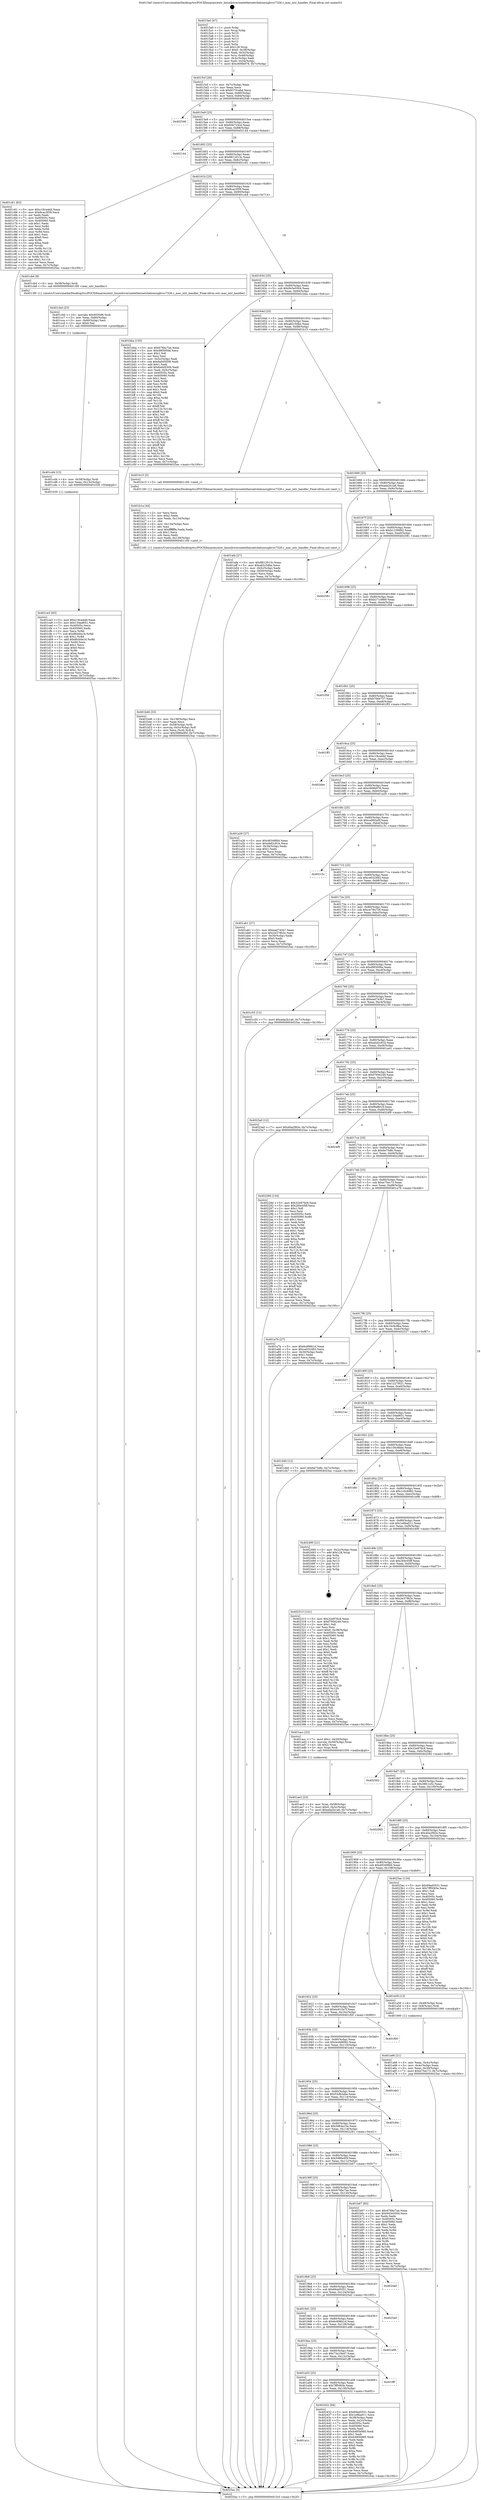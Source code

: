 digraph "0x4015a0" {
  label = "0x4015a0 (/mnt/c/Users/mathe/Desktop/tcc/POCII/binaries/extr_linuxdriversnetethernetchelsiocxgbvsc7326.c_mac_intr_handler_Final-ollvm.out::main(0))"
  labelloc = "t"
  node[shape=record]

  Entry [label="",width=0.3,height=0.3,shape=circle,fillcolor=black,style=filled]
  "0x4015cf" [label="{
     0x4015cf [26]\l
     | [instrs]\l
     &nbsp;&nbsp;0x4015cf \<+3\>: mov -0x7c(%rbp),%eax\l
     &nbsp;&nbsp;0x4015d2 \<+2\>: mov %eax,%ecx\l
     &nbsp;&nbsp;0x4015d4 \<+6\>: sub $0x8375cebd,%ecx\l
     &nbsp;&nbsp;0x4015da \<+3\>: mov %eax,-0x80(%rbp)\l
     &nbsp;&nbsp;0x4015dd \<+6\>: mov %ecx,-0x84(%rbp)\l
     &nbsp;&nbsp;0x4015e3 \<+6\>: je 0000000000402546 \<main+0xfa6\>\l
  }"]
  "0x402546" [label="{
     0x402546\l
  }", style=dashed]
  "0x4015e9" [label="{
     0x4015e9 [25]\l
     | [instrs]\l
     &nbsp;&nbsp;0x4015e9 \<+5\>: jmp 00000000004015ee \<main+0x4e\>\l
     &nbsp;&nbsp;0x4015ee \<+3\>: mov -0x80(%rbp),%eax\l
     &nbsp;&nbsp;0x4015f1 \<+5\>: sub $0x83b724cd,%eax\l
     &nbsp;&nbsp;0x4015f6 \<+6\>: mov %eax,-0x88(%rbp)\l
     &nbsp;&nbsp;0x4015fc \<+6\>: je 0000000000402144 \<main+0xba4\>\l
  }"]
  Exit [label="",width=0.3,height=0.3,shape=circle,fillcolor=black,style=filled,peripheries=2]
  "0x402144" [label="{
     0x402144\l
  }", style=dashed]
  "0x401602" [label="{
     0x401602 [25]\l
     | [instrs]\l
     &nbsp;&nbsp;0x401602 \<+5\>: jmp 0000000000401607 \<main+0x67\>\l
     &nbsp;&nbsp;0x401607 \<+3\>: mov -0x80(%rbp),%eax\l
     &nbsp;&nbsp;0x40160a \<+5\>: sub $0x8812013c,%eax\l
     &nbsp;&nbsp;0x40160f \<+6\>: mov %eax,-0x8c(%rbp)\l
     &nbsp;&nbsp;0x401615 \<+6\>: je 0000000000401c61 \<main+0x6c1\>\l
  }"]
  "0x401a1c" [label="{
     0x401a1c\l
  }", style=dashed]
  "0x401c61" [label="{
     0x401c61 [83]\l
     | [instrs]\l
     &nbsp;&nbsp;0x401c61 \<+5\>: mov $0xc18ca4dd,%eax\l
     &nbsp;&nbsp;0x401c66 \<+5\>: mov $0x8cac3f39,%ecx\l
     &nbsp;&nbsp;0x401c6b \<+2\>: xor %edx,%edx\l
     &nbsp;&nbsp;0x401c6d \<+7\>: mov 0x40505c,%esi\l
     &nbsp;&nbsp;0x401c74 \<+7\>: mov 0x405060,%edi\l
     &nbsp;&nbsp;0x401c7b \<+3\>: sub $0x1,%edx\l
     &nbsp;&nbsp;0x401c7e \<+3\>: mov %esi,%r8d\l
     &nbsp;&nbsp;0x401c81 \<+3\>: add %edx,%r8d\l
     &nbsp;&nbsp;0x401c84 \<+4\>: imul %r8d,%esi\l
     &nbsp;&nbsp;0x401c88 \<+3\>: and $0x1,%esi\l
     &nbsp;&nbsp;0x401c8b \<+3\>: cmp $0x0,%esi\l
     &nbsp;&nbsp;0x401c8e \<+4\>: sete %r9b\l
     &nbsp;&nbsp;0x401c92 \<+3\>: cmp $0xa,%edi\l
     &nbsp;&nbsp;0x401c95 \<+4\>: setl %r10b\l
     &nbsp;&nbsp;0x401c99 \<+3\>: mov %r9b,%r11b\l
     &nbsp;&nbsp;0x401c9c \<+3\>: and %r10b,%r11b\l
     &nbsp;&nbsp;0x401c9f \<+3\>: xor %r10b,%r9b\l
     &nbsp;&nbsp;0x401ca2 \<+3\>: or %r9b,%r11b\l
     &nbsp;&nbsp;0x401ca5 \<+4\>: test $0x1,%r11b\l
     &nbsp;&nbsp;0x401ca9 \<+3\>: cmovne %ecx,%eax\l
     &nbsp;&nbsp;0x401cac \<+3\>: mov %eax,-0x7c(%rbp)\l
     &nbsp;&nbsp;0x401caf \<+5\>: jmp 00000000004025ac \<main+0x100c\>\l
  }"]
  "0x40161b" [label="{
     0x40161b [25]\l
     | [instrs]\l
     &nbsp;&nbsp;0x40161b \<+5\>: jmp 0000000000401620 \<main+0x80\>\l
     &nbsp;&nbsp;0x401620 \<+3\>: mov -0x80(%rbp),%eax\l
     &nbsp;&nbsp;0x401623 \<+5\>: sub $0x8cac3f39,%eax\l
     &nbsp;&nbsp;0x401628 \<+6\>: mov %eax,-0x90(%rbp)\l
     &nbsp;&nbsp;0x40162e \<+6\>: je 0000000000401cb4 \<main+0x714\>\l
  }"]
  "0x402432" [label="{
     0x402432 [94]\l
     | [instrs]\l
     &nbsp;&nbsp;0x402432 \<+5\>: mov $0x69ad5551,%eax\l
     &nbsp;&nbsp;0x402437 \<+5\>: mov $0x1e8ba011,%ecx\l
     &nbsp;&nbsp;0x40243c \<+3\>: mov -0x38(%rbp),%edx\l
     &nbsp;&nbsp;0x40243f \<+3\>: mov %edx,-0x2c(%rbp)\l
     &nbsp;&nbsp;0x402442 \<+7\>: mov 0x40505c,%edx\l
     &nbsp;&nbsp;0x402449 \<+7\>: mov 0x405060,%esi\l
     &nbsp;&nbsp;0x402450 \<+2\>: mov %edx,%edi\l
     &nbsp;&nbsp;0x402452 \<+6\>: sub $0xb485b985,%edi\l
     &nbsp;&nbsp;0x402458 \<+3\>: sub $0x1,%edi\l
     &nbsp;&nbsp;0x40245b \<+6\>: add $0xb485b985,%edi\l
     &nbsp;&nbsp;0x402461 \<+3\>: imul %edi,%edx\l
     &nbsp;&nbsp;0x402464 \<+3\>: and $0x1,%edx\l
     &nbsp;&nbsp;0x402467 \<+3\>: cmp $0x0,%edx\l
     &nbsp;&nbsp;0x40246a \<+4\>: sete %r8b\l
     &nbsp;&nbsp;0x40246e \<+3\>: cmp $0xa,%esi\l
     &nbsp;&nbsp;0x402471 \<+4\>: setl %r9b\l
     &nbsp;&nbsp;0x402475 \<+3\>: mov %r8b,%r10b\l
     &nbsp;&nbsp;0x402478 \<+3\>: and %r9b,%r10b\l
     &nbsp;&nbsp;0x40247b \<+3\>: xor %r9b,%r8b\l
     &nbsp;&nbsp;0x40247e \<+3\>: or %r8b,%r10b\l
     &nbsp;&nbsp;0x402481 \<+4\>: test $0x1,%r10b\l
     &nbsp;&nbsp;0x402485 \<+3\>: cmovne %ecx,%eax\l
     &nbsp;&nbsp;0x402488 \<+3\>: mov %eax,-0x7c(%rbp)\l
     &nbsp;&nbsp;0x40248b \<+5\>: jmp 00000000004025ac \<main+0x100c\>\l
  }"]
  "0x401cb4" [label="{
     0x401cb4 [9]\l
     | [instrs]\l
     &nbsp;&nbsp;0x401cb4 \<+4\>: mov -0x58(%rbp),%rdi\l
     &nbsp;&nbsp;0x401cb8 \<+5\>: call 00000000004013f0 \<mac_intr_handler\>\l
     | [calls]\l
     &nbsp;&nbsp;0x4013f0 \{1\} (/mnt/c/Users/mathe/Desktop/tcc/POCII/binaries/extr_linuxdriversnetethernetchelsiocxgbvsc7326.c_mac_intr_handler_Final-ollvm.out::mac_intr_handler)\l
  }"]
  "0x401634" [label="{
     0x401634 [25]\l
     | [instrs]\l
     &nbsp;&nbsp;0x401634 \<+5\>: jmp 0000000000401639 \<main+0x99\>\l
     &nbsp;&nbsp;0x401639 \<+3\>: mov -0x80(%rbp),%eax\l
     &nbsp;&nbsp;0x40163c \<+5\>: sub $0x943e5504,%eax\l
     &nbsp;&nbsp;0x401641 \<+6\>: mov %eax,-0x94(%rbp)\l
     &nbsp;&nbsp;0x401647 \<+6\>: je 0000000000401bba \<main+0x61a\>\l
  }"]
  "0x401a03" [label="{
     0x401a03 [25]\l
     | [instrs]\l
     &nbsp;&nbsp;0x401a03 \<+5\>: jmp 0000000000401a08 \<main+0x468\>\l
     &nbsp;&nbsp;0x401a08 \<+3\>: mov -0x80(%rbp),%eax\l
     &nbsp;&nbsp;0x401a0b \<+5\>: sub $0x7ff5083e,%eax\l
     &nbsp;&nbsp;0x401a10 \<+6\>: mov %eax,-0x130(%rbp)\l
     &nbsp;&nbsp;0x401a16 \<+6\>: je 0000000000402432 \<main+0xe92\>\l
  }"]
  "0x401bba" [label="{
     0x401bba [155]\l
     | [instrs]\l
     &nbsp;&nbsp;0x401bba \<+5\>: mov $0x676bc7ae,%eax\l
     &nbsp;&nbsp;0x401bbf \<+5\>: mov $0xd9f3009a,%ecx\l
     &nbsp;&nbsp;0x401bc4 \<+2\>: mov $0x1,%dl\l
     &nbsp;&nbsp;0x401bc6 \<+2\>: xor %esi,%esi\l
     &nbsp;&nbsp;0x401bc8 \<+3\>: mov -0x5c(%rbp),%edi\l
     &nbsp;&nbsp;0x401bcb \<+6\>: sub $0x6a0d5509,%edi\l
     &nbsp;&nbsp;0x401bd1 \<+3\>: add $0x1,%edi\l
     &nbsp;&nbsp;0x401bd4 \<+6\>: add $0x6a0d5509,%edi\l
     &nbsp;&nbsp;0x401bda \<+3\>: mov %edi,-0x5c(%rbp)\l
     &nbsp;&nbsp;0x401bdd \<+7\>: mov 0x40505c,%edi\l
     &nbsp;&nbsp;0x401be4 \<+8\>: mov 0x405060,%r8d\l
     &nbsp;&nbsp;0x401bec \<+3\>: sub $0x1,%esi\l
     &nbsp;&nbsp;0x401bef \<+3\>: mov %edi,%r9d\l
     &nbsp;&nbsp;0x401bf2 \<+3\>: add %esi,%r9d\l
     &nbsp;&nbsp;0x401bf5 \<+4\>: imul %r9d,%edi\l
     &nbsp;&nbsp;0x401bf9 \<+3\>: and $0x1,%edi\l
     &nbsp;&nbsp;0x401bfc \<+3\>: cmp $0x0,%edi\l
     &nbsp;&nbsp;0x401bff \<+4\>: sete %r10b\l
     &nbsp;&nbsp;0x401c03 \<+4\>: cmp $0xa,%r8d\l
     &nbsp;&nbsp;0x401c07 \<+4\>: setl %r11b\l
     &nbsp;&nbsp;0x401c0b \<+3\>: mov %r10b,%bl\l
     &nbsp;&nbsp;0x401c0e \<+3\>: xor $0xff,%bl\l
     &nbsp;&nbsp;0x401c11 \<+3\>: mov %r11b,%r14b\l
     &nbsp;&nbsp;0x401c14 \<+4\>: xor $0xff,%r14b\l
     &nbsp;&nbsp;0x401c18 \<+3\>: xor $0x1,%dl\l
     &nbsp;&nbsp;0x401c1b \<+3\>: mov %bl,%r15b\l
     &nbsp;&nbsp;0x401c1e \<+4\>: and $0xff,%r15b\l
     &nbsp;&nbsp;0x401c22 \<+3\>: and %dl,%r10b\l
     &nbsp;&nbsp;0x401c25 \<+3\>: mov %r14b,%r12b\l
     &nbsp;&nbsp;0x401c28 \<+4\>: and $0xff,%r12b\l
     &nbsp;&nbsp;0x401c2c \<+3\>: and %dl,%r11b\l
     &nbsp;&nbsp;0x401c2f \<+3\>: or %r10b,%r15b\l
     &nbsp;&nbsp;0x401c32 \<+3\>: or %r11b,%r12b\l
     &nbsp;&nbsp;0x401c35 \<+3\>: xor %r12b,%r15b\l
     &nbsp;&nbsp;0x401c38 \<+3\>: or %r14b,%bl\l
     &nbsp;&nbsp;0x401c3b \<+3\>: xor $0xff,%bl\l
     &nbsp;&nbsp;0x401c3e \<+3\>: or $0x1,%dl\l
     &nbsp;&nbsp;0x401c41 \<+2\>: and %dl,%bl\l
     &nbsp;&nbsp;0x401c43 \<+3\>: or %bl,%r15b\l
     &nbsp;&nbsp;0x401c46 \<+4\>: test $0x1,%r15b\l
     &nbsp;&nbsp;0x401c4a \<+3\>: cmovne %ecx,%eax\l
     &nbsp;&nbsp;0x401c4d \<+3\>: mov %eax,-0x7c(%rbp)\l
     &nbsp;&nbsp;0x401c50 \<+5\>: jmp 00000000004025ac \<main+0x100c\>\l
  }"]
  "0x40164d" [label="{
     0x40164d [25]\l
     | [instrs]\l
     &nbsp;&nbsp;0x40164d \<+5\>: jmp 0000000000401652 \<main+0xb2\>\l
     &nbsp;&nbsp;0x401652 \<+3\>: mov -0x80(%rbp),%eax\l
     &nbsp;&nbsp;0x401655 \<+5\>: sub $0xa82c5dbe,%eax\l
     &nbsp;&nbsp;0x40165a \<+6\>: mov %eax,-0x98(%rbp)\l
     &nbsp;&nbsp;0x401660 \<+6\>: je 0000000000401b15 \<main+0x575\>\l
  }"]
  "0x401fff" [label="{
     0x401fff\l
  }", style=dashed]
  "0x401b15" [label="{
     0x401b15 [5]\l
     | [instrs]\l
     &nbsp;&nbsp;0x401b15 \<+5\>: call 0000000000401160 \<next_i\>\l
     | [calls]\l
     &nbsp;&nbsp;0x401160 \{1\} (/mnt/c/Users/mathe/Desktop/tcc/POCII/binaries/extr_linuxdriversnetethernetchelsiocxgbvsc7326.c_mac_intr_handler_Final-ollvm.out::next_i)\l
  }"]
  "0x401666" [label="{
     0x401666 [25]\l
     | [instrs]\l
     &nbsp;&nbsp;0x401666 \<+5\>: jmp 000000000040166b \<main+0xcb\>\l
     &nbsp;&nbsp;0x40166b \<+3\>: mov -0x80(%rbp),%eax\l
     &nbsp;&nbsp;0x40166e \<+5\>: sub $0xada2b1a6,%eax\l
     &nbsp;&nbsp;0x401673 \<+6\>: mov %eax,-0x9c(%rbp)\l
     &nbsp;&nbsp;0x401679 \<+6\>: je 0000000000401afa \<main+0x55a\>\l
  }"]
  "0x4019ea" [label="{
     0x4019ea [25]\l
     | [instrs]\l
     &nbsp;&nbsp;0x4019ea \<+5\>: jmp 00000000004019ef \<main+0x44f\>\l
     &nbsp;&nbsp;0x4019ef \<+3\>: mov -0x80(%rbp),%eax\l
     &nbsp;&nbsp;0x4019f2 \<+5\>: sub $0x73a19e47,%eax\l
     &nbsp;&nbsp;0x4019f7 \<+6\>: mov %eax,-0x12c(%rbp)\l
     &nbsp;&nbsp;0x4019fd \<+6\>: je 0000000000401fff \<main+0xa5f\>\l
  }"]
  "0x401afa" [label="{
     0x401afa [27]\l
     | [instrs]\l
     &nbsp;&nbsp;0x401afa \<+5\>: mov $0x8812013c,%eax\l
     &nbsp;&nbsp;0x401aff \<+5\>: mov $0xa82c5dbe,%ecx\l
     &nbsp;&nbsp;0x401b04 \<+3\>: mov -0x5c(%rbp),%edx\l
     &nbsp;&nbsp;0x401b07 \<+3\>: cmp -0x50(%rbp),%edx\l
     &nbsp;&nbsp;0x401b0a \<+3\>: cmovl %ecx,%eax\l
     &nbsp;&nbsp;0x401b0d \<+3\>: mov %eax,-0x7c(%rbp)\l
     &nbsp;&nbsp;0x401b10 \<+5\>: jmp 00000000004025ac \<main+0x100c\>\l
  }"]
  "0x40167f" [label="{
     0x40167f [25]\l
     | [instrs]\l
     &nbsp;&nbsp;0x40167f \<+5\>: jmp 0000000000401684 \<main+0xe4\>\l
     &nbsp;&nbsp;0x401684 \<+3\>: mov -0x80(%rbp),%eax\l
     &nbsp;&nbsp;0x401687 \<+5\>: sub $0xb1239992,%eax\l
     &nbsp;&nbsp;0x40168c \<+6\>: mov %eax,-0xa0(%rbp)\l
     &nbsp;&nbsp;0x401692 \<+6\>: je 0000000000402581 \<main+0xfe1\>\l
  }"]
  "0x401a96" [label="{
     0x401a96\l
  }", style=dashed]
  "0x402581" [label="{
     0x402581\l
  }", style=dashed]
  "0x401698" [label="{
     0x401698 [25]\l
     | [instrs]\l
     &nbsp;&nbsp;0x401698 \<+5\>: jmp 000000000040169d \<main+0xfd\>\l
     &nbsp;&nbsp;0x40169d \<+3\>: mov -0x80(%rbp),%eax\l
     &nbsp;&nbsp;0x4016a0 \<+5\>: sub $0xb271d869,%eax\l
     &nbsp;&nbsp;0x4016a5 \<+6\>: mov %eax,-0xa4(%rbp)\l
     &nbsp;&nbsp;0x4016ab \<+6\>: je 0000000000401f58 \<main+0x9b8\>\l
  }"]
  "0x4019d1" [label="{
     0x4019d1 [25]\l
     | [instrs]\l
     &nbsp;&nbsp;0x4019d1 \<+5\>: jmp 00000000004019d6 \<main+0x436\>\l
     &nbsp;&nbsp;0x4019d6 \<+3\>: mov -0x80(%rbp),%eax\l
     &nbsp;&nbsp;0x4019d9 \<+5\>: sub $0x6c696b1d,%eax\l
     &nbsp;&nbsp;0x4019de \<+6\>: mov %eax,-0x128(%rbp)\l
     &nbsp;&nbsp;0x4019e4 \<+6\>: je 0000000000401a96 \<main+0x4f6\>\l
  }"]
  "0x401f58" [label="{
     0x401f58\l
  }", style=dashed]
  "0x4016b1" [label="{
     0x4016b1 [25]\l
     | [instrs]\l
     &nbsp;&nbsp;0x4016b1 \<+5\>: jmp 00000000004016b6 \<main+0x116\>\l
     &nbsp;&nbsp;0x4016b6 \<+3\>: mov -0x80(%rbp),%eax\l
     &nbsp;&nbsp;0x4016b9 \<+5\>: sub $0xb706e737,%eax\l
     &nbsp;&nbsp;0x4016be \<+6\>: mov %eax,-0xa8(%rbp)\l
     &nbsp;&nbsp;0x4016c4 \<+6\>: je 0000000000401ff3 \<main+0xa53\>\l
  }"]
  "0x4025a5" [label="{
     0x4025a5\l
  }", style=dashed]
  "0x401ff3" [label="{
     0x401ff3\l
  }", style=dashed]
  "0x4016ca" [label="{
     0x4016ca [25]\l
     | [instrs]\l
     &nbsp;&nbsp;0x4016ca \<+5\>: jmp 00000000004016cf \<main+0x12f\>\l
     &nbsp;&nbsp;0x4016cf \<+3\>: mov -0x80(%rbp),%eax\l
     &nbsp;&nbsp;0x4016d2 \<+5\>: sub $0xc18ca4dd,%eax\l
     &nbsp;&nbsp;0x4016d7 \<+6\>: mov %eax,-0xac(%rbp)\l
     &nbsp;&nbsp;0x4016dd \<+6\>: je 00000000004024be \<main+0xf1e\>\l
  }"]
  "0x4019b8" [label="{
     0x4019b8 [25]\l
     | [instrs]\l
     &nbsp;&nbsp;0x4019b8 \<+5\>: jmp 00000000004019bd \<main+0x41d\>\l
     &nbsp;&nbsp;0x4019bd \<+3\>: mov -0x80(%rbp),%eax\l
     &nbsp;&nbsp;0x4019c0 \<+5\>: sub $0x69ad5551,%eax\l
     &nbsp;&nbsp;0x4019c5 \<+6\>: mov %eax,-0x124(%rbp)\l
     &nbsp;&nbsp;0x4019cb \<+6\>: je 00000000004025a5 \<main+0x1005\>\l
  }"]
  "0x4024be" [label="{
     0x4024be\l
  }", style=dashed]
  "0x4016e3" [label="{
     0x4016e3 [25]\l
     | [instrs]\l
     &nbsp;&nbsp;0x4016e3 \<+5\>: jmp 00000000004016e8 \<main+0x148\>\l
     &nbsp;&nbsp;0x4016e8 \<+3\>: mov -0x80(%rbp),%eax\l
     &nbsp;&nbsp;0x4016eb \<+5\>: sub $0xc606b978,%eax\l
     &nbsp;&nbsp;0x4016f0 \<+6\>: mov %eax,-0xb0(%rbp)\l
     &nbsp;&nbsp;0x4016f6 \<+6\>: je 0000000000401a26 \<main+0x486\>\l
  }"]
  "0x4024a5" [label="{
     0x4024a5\l
  }", style=dashed]
  "0x401a26" [label="{
     0x401a26 [27]\l
     | [instrs]\l
     &nbsp;&nbsp;0x401a26 \<+5\>: mov $0x48349fd4,%eax\l
     &nbsp;&nbsp;0x401a2b \<+5\>: mov $0xebd2c81b,%ecx\l
     &nbsp;&nbsp;0x401a30 \<+3\>: mov -0x34(%rbp),%edx\l
     &nbsp;&nbsp;0x401a33 \<+3\>: cmp $0x2,%edx\l
     &nbsp;&nbsp;0x401a36 \<+3\>: cmovne %ecx,%eax\l
     &nbsp;&nbsp;0x401a39 \<+3\>: mov %eax,-0x7c(%rbp)\l
     &nbsp;&nbsp;0x401a3c \<+5\>: jmp 00000000004025ac \<main+0x100c\>\l
  }"]
  "0x4016fc" [label="{
     0x4016fc [25]\l
     | [instrs]\l
     &nbsp;&nbsp;0x4016fc \<+5\>: jmp 0000000000401701 \<main+0x161\>\l
     &nbsp;&nbsp;0x401701 \<+3\>: mov -0x80(%rbp),%eax\l
     &nbsp;&nbsp;0x401704 \<+5\>: sub $0xca992a0f,%eax\l
     &nbsp;&nbsp;0x401709 \<+6\>: mov %eax,-0xb4(%rbp)\l
     &nbsp;&nbsp;0x40170f \<+6\>: je 000000000040215c \<main+0xbbc\>\l
  }"]
  "0x4025ac" [label="{
     0x4025ac [5]\l
     | [instrs]\l
     &nbsp;&nbsp;0x4025ac \<+5\>: jmp 00000000004015cf \<main+0x2f\>\l
  }"]
  "0x4015a0" [label="{
     0x4015a0 [47]\l
     | [instrs]\l
     &nbsp;&nbsp;0x4015a0 \<+1\>: push %rbp\l
     &nbsp;&nbsp;0x4015a1 \<+3\>: mov %rsp,%rbp\l
     &nbsp;&nbsp;0x4015a4 \<+2\>: push %r15\l
     &nbsp;&nbsp;0x4015a6 \<+2\>: push %r14\l
     &nbsp;&nbsp;0x4015a8 \<+2\>: push %r13\l
     &nbsp;&nbsp;0x4015aa \<+2\>: push %r12\l
     &nbsp;&nbsp;0x4015ac \<+1\>: push %rbx\l
     &nbsp;&nbsp;0x4015ad \<+7\>: sub $0x128,%rsp\l
     &nbsp;&nbsp;0x4015b4 \<+7\>: movl $0x0,-0x38(%rbp)\l
     &nbsp;&nbsp;0x4015bb \<+3\>: mov %edi,-0x3c(%rbp)\l
     &nbsp;&nbsp;0x4015be \<+4\>: mov %rsi,-0x48(%rbp)\l
     &nbsp;&nbsp;0x4015c2 \<+3\>: mov -0x3c(%rbp),%edi\l
     &nbsp;&nbsp;0x4015c5 \<+3\>: mov %edi,-0x34(%rbp)\l
     &nbsp;&nbsp;0x4015c8 \<+7\>: movl $0xc606b978,-0x7c(%rbp)\l
  }"]
  "0x401ce3" [label="{
     0x401ce3 [93]\l
     | [instrs]\l
     &nbsp;&nbsp;0x401ce3 \<+5\>: mov $0xc18ca4dd,%eax\l
     &nbsp;&nbsp;0x401ce8 \<+5\>: mov $0x134ad651,%esi\l
     &nbsp;&nbsp;0x401ced \<+7\>: mov 0x40505c,%ecx\l
     &nbsp;&nbsp;0x401cf4 \<+7\>: mov 0x405060,%edx\l
     &nbsp;&nbsp;0x401cfb \<+3\>: mov %ecx,%r8d\l
     &nbsp;&nbsp;0x401cfe \<+7\>: sub $0x8fcb0a16,%r8d\l
     &nbsp;&nbsp;0x401d05 \<+4\>: sub $0x1,%r8d\l
     &nbsp;&nbsp;0x401d09 \<+7\>: add $0x8fcb0a16,%r8d\l
     &nbsp;&nbsp;0x401d10 \<+4\>: imul %r8d,%ecx\l
     &nbsp;&nbsp;0x401d14 \<+3\>: and $0x1,%ecx\l
     &nbsp;&nbsp;0x401d17 \<+3\>: cmp $0x0,%ecx\l
     &nbsp;&nbsp;0x401d1a \<+4\>: sete %r9b\l
     &nbsp;&nbsp;0x401d1e \<+3\>: cmp $0xa,%edx\l
     &nbsp;&nbsp;0x401d21 \<+4\>: setl %r10b\l
     &nbsp;&nbsp;0x401d25 \<+3\>: mov %r9b,%r11b\l
     &nbsp;&nbsp;0x401d28 \<+3\>: and %r10b,%r11b\l
     &nbsp;&nbsp;0x401d2b \<+3\>: xor %r10b,%r9b\l
     &nbsp;&nbsp;0x401d2e \<+3\>: or %r9b,%r11b\l
     &nbsp;&nbsp;0x401d31 \<+4\>: test $0x1,%r11b\l
     &nbsp;&nbsp;0x401d35 \<+3\>: cmovne %esi,%eax\l
     &nbsp;&nbsp;0x401d38 \<+3\>: mov %eax,-0x7c(%rbp)\l
     &nbsp;&nbsp;0x401d3b \<+5\>: jmp 00000000004025ac \<main+0x100c\>\l
  }"]
  "0x40215c" [label="{
     0x40215c\l
  }", style=dashed]
  "0x401715" [label="{
     0x401715 [25]\l
     | [instrs]\l
     &nbsp;&nbsp;0x401715 \<+5\>: jmp 000000000040171a \<main+0x17a\>\l
     &nbsp;&nbsp;0x40171a \<+3\>: mov -0x80(%rbp),%eax\l
     &nbsp;&nbsp;0x40171d \<+5\>: sub $0xce032483,%eax\l
     &nbsp;&nbsp;0x401722 \<+6\>: mov %eax,-0xb8(%rbp)\l
     &nbsp;&nbsp;0x401728 \<+6\>: je 0000000000401ab1 \<main+0x511\>\l
  }"]
  "0x401cd4" [label="{
     0x401cd4 [15]\l
     | [instrs]\l
     &nbsp;&nbsp;0x401cd4 \<+4\>: mov -0x58(%rbp),%rdi\l
     &nbsp;&nbsp;0x401cd8 \<+6\>: mov %eax,-0x13c(%rbp)\l
     &nbsp;&nbsp;0x401cde \<+5\>: call 0000000000401030 \<free@plt\>\l
     | [calls]\l
     &nbsp;&nbsp;0x401030 \{1\} (unknown)\l
  }"]
  "0x401ab1" [label="{
     0x401ab1 [27]\l
     | [instrs]\l
     &nbsp;&nbsp;0x401ab1 \<+5\>: mov $0xead743b7,%eax\l
     &nbsp;&nbsp;0x401ab6 \<+5\>: mov $0x2e379b3c,%ecx\l
     &nbsp;&nbsp;0x401abb \<+3\>: mov -0x30(%rbp),%edx\l
     &nbsp;&nbsp;0x401abe \<+3\>: cmp $0x0,%edx\l
     &nbsp;&nbsp;0x401ac1 \<+3\>: cmove %ecx,%eax\l
     &nbsp;&nbsp;0x401ac4 \<+3\>: mov %eax,-0x7c(%rbp)\l
     &nbsp;&nbsp;0x401ac7 \<+5\>: jmp 00000000004025ac \<main+0x100c\>\l
  }"]
  "0x40172e" [label="{
     0x40172e [25]\l
     | [instrs]\l
     &nbsp;&nbsp;0x40172e \<+5\>: jmp 0000000000401733 \<main+0x193\>\l
     &nbsp;&nbsp;0x401733 \<+3\>: mov -0x80(%rbp),%eax\l
     &nbsp;&nbsp;0x401736 \<+5\>: sub $0xce79a726,%eax\l
     &nbsp;&nbsp;0x40173b \<+6\>: mov %eax,-0xbc(%rbp)\l
     &nbsp;&nbsp;0x401741 \<+6\>: je 0000000000401dd2 \<main+0x832\>\l
  }"]
  "0x401cbd" [label="{
     0x401cbd [23]\l
     | [instrs]\l
     &nbsp;&nbsp;0x401cbd \<+10\>: movabs $0x4030d6,%rdi\l
     &nbsp;&nbsp;0x401cc7 \<+3\>: mov %eax,-0x60(%rbp)\l
     &nbsp;&nbsp;0x401cca \<+3\>: mov -0x60(%rbp),%esi\l
     &nbsp;&nbsp;0x401ccd \<+2\>: mov $0x0,%al\l
     &nbsp;&nbsp;0x401ccf \<+5\>: call 0000000000401040 \<printf@plt\>\l
     | [calls]\l
     &nbsp;&nbsp;0x401040 \{1\} (unknown)\l
  }"]
  "0x401dd2" [label="{
     0x401dd2\l
  }", style=dashed]
  "0x401747" [label="{
     0x401747 [25]\l
     | [instrs]\l
     &nbsp;&nbsp;0x401747 \<+5\>: jmp 000000000040174c \<main+0x1ac\>\l
     &nbsp;&nbsp;0x40174c \<+3\>: mov -0x80(%rbp),%eax\l
     &nbsp;&nbsp;0x40174f \<+5\>: sub $0xd9f3009a,%eax\l
     &nbsp;&nbsp;0x401754 \<+6\>: mov %eax,-0xc0(%rbp)\l
     &nbsp;&nbsp;0x40175a \<+6\>: je 0000000000401c55 \<main+0x6b5\>\l
  }"]
  "0x40199f" [label="{
     0x40199f [25]\l
     | [instrs]\l
     &nbsp;&nbsp;0x40199f \<+5\>: jmp 00000000004019a4 \<main+0x404\>\l
     &nbsp;&nbsp;0x4019a4 \<+3\>: mov -0x80(%rbp),%eax\l
     &nbsp;&nbsp;0x4019a7 \<+5\>: sub $0x676bc7ae,%eax\l
     &nbsp;&nbsp;0x4019ac \<+6\>: mov %eax,-0x120(%rbp)\l
     &nbsp;&nbsp;0x4019b2 \<+6\>: je 00000000004024a5 \<main+0xf05\>\l
  }"]
  "0x401c55" [label="{
     0x401c55 [12]\l
     | [instrs]\l
     &nbsp;&nbsp;0x401c55 \<+7\>: movl $0xada2b1a6,-0x7c(%rbp)\l
     &nbsp;&nbsp;0x401c5c \<+5\>: jmp 00000000004025ac \<main+0x100c\>\l
  }"]
  "0x401760" [label="{
     0x401760 [25]\l
     | [instrs]\l
     &nbsp;&nbsp;0x401760 \<+5\>: jmp 0000000000401765 \<main+0x1c5\>\l
     &nbsp;&nbsp;0x401765 \<+3\>: mov -0x80(%rbp),%eax\l
     &nbsp;&nbsp;0x401768 \<+5\>: sub $0xead743b7,%eax\l
     &nbsp;&nbsp;0x40176d \<+6\>: mov %eax,-0xc4(%rbp)\l
     &nbsp;&nbsp;0x401773 \<+6\>: je 0000000000402150 \<main+0xbb0\>\l
  }"]
  "0x401b67" [label="{
     0x401b67 [83]\l
     | [instrs]\l
     &nbsp;&nbsp;0x401b67 \<+5\>: mov $0x676bc7ae,%eax\l
     &nbsp;&nbsp;0x401b6c \<+5\>: mov $0x943e5504,%ecx\l
     &nbsp;&nbsp;0x401b71 \<+2\>: xor %edx,%edx\l
     &nbsp;&nbsp;0x401b73 \<+7\>: mov 0x40505c,%esi\l
     &nbsp;&nbsp;0x401b7a \<+7\>: mov 0x405060,%edi\l
     &nbsp;&nbsp;0x401b81 \<+3\>: sub $0x1,%edx\l
     &nbsp;&nbsp;0x401b84 \<+3\>: mov %esi,%r8d\l
     &nbsp;&nbsp;0x401b87 \<+3\>: add %edx,%r8d\l
     &nbsp;&nbsp;0x401b8a \<+4\>: imul %r8d,%esi\l
     &nbsp;&nbsp;0x401b8e \<+3\>: and $0x1,%esi\l
     &nbsp;&nbsp;0x401b91 \<+3\>: cmp $0x0,%esi\l
     &nbsp;&nbsp;0x401b94 \<+4\>: sete %r9b\l
     &nbsp;&nbsp;0x401b98 \<+3\>: cmp $0xa,%edi\l
     &nbsp;&nbsp;0x401b9b \<+4\>: setl %r10b\l
     &nbsp;&nbsp;0x401b9f \<+3\>: mov %r9b,%r11b\l
     &nbsp;&nbsp;0x401ba2 \<+3\>: and %r10b,%r11b\l
     &nbsp;&nbsp;0x401ba5 \<+3\>: xor %r10b,%r9b\l
     &nbsp;&nbsp;0x401ba8 \<+3\>: or %r9b,%r11b\l
     &nbsp;&nbsp;0x401bab \<+4\>: test $0x1,%r11b\l
     &nbsp;&nbsp;0x401baf \<+3\>: cmovne %ecx,%eax\l
     &nbsp;&nbsp;0x401bb2 \<+3\>: mov %eax,-0x7c(%rbp)\l
     &nbsp;&nbsp;0x401bb5 \<+5\>: jmp 00000000004025ac \<main+0x100c\>\l
  }"]
  "0x402150" [label="{
     0x402150\l
  }", style=dashed]
  "0x401779" [label="{
     0x401779 [25]\l
     | [instrs]\l
     &nbsp;&nbsp;0x401779 \<+5\>: jmp 000000000040177e \<main+0x1de\>\l
     &nbsp;&nbsp;0x40177e \<+3\>: mov -0x80(%rbp),%eax\l
     &nbsp;&nbsp;0x401781 \<+5\>: sub $0xebd2c81b,%eax\l
     &nbsp;&nbsp;0x401786 \<+6\>: mov %eax,-0xc8(%rbp)\l
     &nbsp;&nbsp;0x40178c \<+6\>: je 0000000000401a41 \<main+0x4a1\>\l
  }"]
  "0x401986" [label="{
     0x401986 [25]\l
     | [instrs]\l
     &nbsp;&nbsp;0x401986 \<+5\>: jmp 000000000040198b \<main+0x3eb\>\l
     &nbsp;&nbsp;0x40198b \<+3\>: mov -0x80(%rbp),%eax\l
     &nbsp;&nbsp;0x40198e \<+5\>: sub $0x5986e95f,%eax\l
     &nbsp;&nbsp;0x401993 \<+6\>: mov %eax,-0x11c(%rbp)\l
     &nbsp;&nbsp;0x401999 \<+6\>: je 0000000000401b67 \<main+0x5c7\>\l
  }"]
  "0x401a41" [label="{
     0x401a41\l
  }", style=dashed]
  "0x401792" [label="{
     0x401792 [25]\l
     | [instrs]\l
     &nbsp;&nbsp;0x401792 \<+5\>: jmp 0000000000401797 \<main+0x1f7\>\l
     &nbsp;&nbsp;0x401797 \<+3\>: mov -0x80(%rbp),%eax\l
     &nbsp;&nbsp;0x40179a \<+5\>: sub $0xf7956249,%eax\l
     &nbsp;&nbsp;0x40179f \<+6\>: mov %eax,-0xcc(%rbp)\l
     &nbsp;&nbsp;0x4017a5 \<+6\>: je 00000000004023a0 \<main+0xe00\>\l
  }"]
  "0x402281" [label="{
     0x402281\l
  }", style=dashed]
  "0x4023a0" [label="{
     0x4023a0 [12]\l
     | [instrs]\l
     &nbsp;&nbsp;0x4023a0 \<+7\>: movl $0x40a2f92e,-0x7c(%rbp)\l
     &nbsp;&nbsp;0x4023a7 \<+5\>: jmp 00000000004025ac \<main+0x100c\>\l
  }"]
  "0x4017ab" [label="{
     0x4017ab [25]\l
     | [instrs]\l
     &nbsp;&nbsp;0x4017ab \<+5\>: jmp 00000000004017b0 \<main+0x210\>\l
     &nbsp;&nbsp;0x4017b0 \<+3\>: mov -0x80(%rbp),%eax\l
     &nbsp;&nbsp;0x4017b3 \<+5\>: sub $0xf9affd19,%eax\l
     &nbsp;&nbsp;0x4017b8 \<+6\>: mov %eax,-0xd0(%rbp)\l
     &nbsp;&nbsp;0x4017be \<+6\>: je 00000000004024f9 \<main+0xf59\>\l
  }"]
  "0x40196d" [label="{
     0x40196d [25]\l
     | [instrs]\l
     &nbsp;&nbsp;0x40196d \<+5\>: jmp 0000000000401972 \<main+0x3d2\>\l
     &nbsp;&nbsp;0x401972 \<+3\>: mov -0x80(%rbp),%eax\l
     &nbsp;&nbsp;0x401975 \<+5\>: sub $0x5964a15e,%eax\l
     &nbsp;&nbsp;0x40197a \<+6\>: mov %eax,-0x118(%rbp)\l
     &nbsp;&nbsp;0x401980 \<+6\>: je 0000000000402281 \<main+0xce1\>\l
  }"]
  "0x4024f9" [label="{
     0x4024f9\l
  }", style=dashed]
  "0x4017c4" [label="{
     0x4017c4 [25]\l
     | [instrs]\l
     &nbsp;&nbsp;0x4017c4 \<+5\>: jmp 00000000004017c9 \<main+0x229\>\l
     &nbsp;&nbsp;0x4017c9 \<+3\>: mov -0x80(%rbp),%eax\l
     &nbsp;&nbsp;0x4017cc \<+5\>: sub $0x6e75dfc,%eax\l
     &nbsp;&nbsp;0x4017d1 \<+6\>: mov %eax,-0xd4(%rbp)\l
     &nbsp;&nbsp;0x4017d7 \<+6\>: je 000000000040228d \<main+0xced\>\l
  }"]
  "0x401d4c" [label="{
     0x401d4c\l
  }", style=dashed]
  "0x40228d" [label="{
     0x40228d [134]\l
     | [instrs]\l
     &nbsp;&nbsp;0x40228d \<+5\>: mov $0x32e876c8,%eax\l
     &nbsp;&nbsp;0x402292 \<+5\>: mov $0x284c05ff,%ecx\l
     &nbsp;&nbsp;0x402297 \<+2\>: mov $0x1,%dl\l
     &nbsp;&nbsp;0x402299 \<+2\>: xor %esi,%esi\l
     &nbsp;&nbsp;0x40229b \<+7\>: mov 0x40505c,%edi\l
     &nbsp;&nbsp;0x4022a2 \<+8\>: mov 0x405060,%r8d\l
     &nbsp;&nbsp;0x4022aa \<+3\>: sub $0x1,%esi\l
     &nbsp;&nbsp;0x4022ad \<+3\>: mov %edi,%r9d\l
     &nbsp;&nbsp;0x4022b0 \<+3\>: add %esi,%r9d\l
     &nbsp;&nbsp;0x4022b3 \<+4\>: imul %r9d,%edi\l
     &nbsp;&nbsp;0x4022b7 \<+3\>: and $0x1,%edi\l
     &nbsp;&nbsp;0x4022ba \<+3\>: cmp $0x0,%edi\l
     &nbsp;&nbsp;0x4022bd \<+4\>: sete %r10b\l
     &nbsp;&nbsp;0x4022c1 \<+4\>: cmp $0xa,%r8d\l
     &nbsp;&nbsp;0x4022c5 \<+4\>: setl %r11b\l
     &nbsp;&nbsp;0x4022c9 \<+3\>: mov %r10b,%bl\l
     &nbsp;&nbsp;0x4022cc \<+3\>: xor $0xff,%bl\l
     &nbsp;&nbsp;0x4022cf \<+3\>: mov %r11b,%r14b\l
     &nbsp;&nbsp;0x4022d2 \<+4\>: xor $0xff,%r14b\l
     &nbsp;&nbsp;0x4022d6 \<+3\>: xor $0x0,%dl\l
     &nbsp;&nbsp;0x4022d9 \<+3\>: mov %bl,%r15b\l
     &nbsp;&nbsp;0x4022dc \<+4\>: and $0x0,%r15b\l
     &nbsp;&nbsp;0x4022e0 \<+3\>: and %dl,%r10b\l
     &nbsp;&nbsp;0x4022e3 \<+3\>: mov %r14b,%r12b\l
     &nbsp;&nbsp;0x4022e6 \<+4\>: and $0x0,%r12b\l
     &nbsp;&nbsp;0x4022ea \<+3\>: and %dl,%r11b\l
     &nbsp;&nbsp;0x4022ed \<+3\>: or %r10b,%r15b\l
     &nbsp;&nbsp;0x4022f0 \<+3\>: or %r11b,%r12b\l
     &nbsp;&nbsp;0x4022f3 \<+3\>: xor %r12b,%r15b\l
     &nbsp;&nbsp;0x4022f6 \<+3\>: or %r14b,%bl\l
     &nbsp;&nbsp;0x4022f9 \<+3\>: xor $0xff,%bl\l
     &nbsp;&nbsp;0x4022fc \<+3\>: or $0x0,%dl\l
     &nbsp;&nbsp;0x4022ff \<+2\>: and %dl,%bl\l
     &nbsp;&nbsp;0x402301 \<+3\>: or %bl,%r15b\l
     &nbsp;&nbsp;0x402304 \<+4\>: test $0x1,%r15b\l
     &nbsp;&nbsp;0x402308 \<+3\>: cmovne %ecx,%eax\l
     &nbsp;&nbsp;0x40230b \<+3\>: mov %eax,-0x7c(%rbp)\l
     &nbsp;&nbsp;0x40230e \<+5\>: jmp 00000000004025ac \<main+0x100c\>\l
  }"]
  "0x4017dd" [label="{
     0x4017dd [25]\l
     | [instrs]\l
     &nbsp;&nbsp;0x4017dd \<+5\>: jmp 00000000004017e2 \<main+0x242\>\l
     &nbsp;&nbsp;0x4017e2 \<+3\>: mov -0x80(%rbp),%eax\l
     &nbsp;&nbsp;0x4017e5 \<+5\>: sub $0xe75ec73,%eax\l
     &nbsp;&nbsp;0x4017ea \<+6\>: mov %eax,-0xd8(%rbp)\l
     &nbsp;&nbsp;0x4017f0 \<+6\>: je 0000000000401a7b \<main+0x4db\>\l
  }"]
  "0x401954" [label="{
     0x401954 [25]\l
     | [instrs]\l
     &nbsp;&nbsp;0x401954 \<+5\>: jmp 0000000000401959 \<main+0x3b9\>\l
     &nbsp;&nbsp;0x401959 \<+3\>: mov -0x80(%rbp),%eax\l
     &nbsp;&nbsp;0x40195c \<+5\>: sub $0x52db2abe,%eax\l
     &nbsp;&nbsp;0x401961 \<+6\>: mov %eax,-0x114(%rbp)\l
     &nbsp;&nbsp;0x401967 \<+6\>: je 0000000000401d4c \<main+0x7ac\>\l
  }"]
  "0x401a7b" [label="{
     0x401a7b [27]\l
     | [instrs]\l
     &nbsp;&nbsp;0x401a7b \<+5\>: mov $0x6c696b1d,%eax\l
     &nbsp;&nbsp;0x401a80 \<+5\>: mov $0xce032483,%ecx\l
     &nbsp;&nbsp;0x401a85 \<+3\>: mov -0x30(%rbp),%edx\l
     &nbsp;&nbsp;0x401a88 \<+3\>: cmp $0x1,%edx\l
     &nbsp;&nbsp;0x401a8b \<+3\>: cmovl %ecx,%eax\l
     &nbsp;&nbsp;0x401a8e \<+3\>: mov %eax,-0x7c(%rbp)\l
     &nbsp;&nbsp;0x401a91 \<+5\>: jmp 00000000004025ac \<main+0x100c\>\l
  }"]
  "0x4017f6" [label="{
     0x4017f6 [25]\l
     | [instrs]\l
     &nbsp;&nbsp;0x4017f6 \<+5\>: jmp 00000000004017fb \<main+0x25b\>\l
     &nbsp;&nbsp;0x4017fb \<+3\>: mov -0x80(%rbp),%eax\l
     &nbsp;&nbsp;0x4017fe \<+5\>: sub $0x10c8c9ba,%eax\l
     &nbsp;&nbsp;0x401803 \<+6\>: mov %eax,-0xdc(%rbp)\l
     &nbsp;&nbsp;0x401809 \<+6\>: je 0000000000402527 \<main+0xf87\>\l
  }"]
  "0x401eb3" [label="{
     0x401eb3\l
  }", style=dashed]
  "0x402527" [label="{
     0x402527\l
  }", style=dashed]
  "0x40180f" [label="{
     0x40180f [25]\l
     | [instrs]\l
     &nbsp;&nbsp;0x40180f \<+5\>: jmp 0000000000401814 \<main+0x274\>\l
     &nbsp;&nbsp;0x401814 \<+3\>: mov -0x80(%rbp),%eax\l
     &nbsp;&nbsp;0x401817 \<+5\>: sub $0x1227f021,%eax\l
     &nbsp;&nbsp;0x40181c \<+6\>: mov %eax,-0xe0(%rbp)\l
     &nbsp;&nbsp;0x401822 \<+6\>: je 00000000004021ec \<main+0xc4c\>\l
  }"]
  "0x40193b" [label="{
     0x40193b [25]\l
     | [instrs]\l
     &nbsp;&nbsp;0x40193b \<+5\>: jmp 0000000000401940 \<main+0x3a0\>\l
     &nbsp;&nbsp;0x401940 \<+3\>: mov -0x80(%rbp),%eax\l
     &nbsp;&nbsp;0x401943 \<+5\>: sub $0x4cdd8082,%eax\l
     &nbsp;&nbsp;0x401948 \<+6\>: mov %eax,-0x110(%rbp)\l
     &nbsp;&nbsp;0x40194e \<+6\>: je 0000000000401eb3 \<main+0x913\>\l
  }"]
  "0x4021ec" [label="{
     0x4021ec\l
  }", style=dashed]
  "0x401828" [label="{
     0x401828 [25]\l
     | [instrs]\l
     &nbsp;&nbsp;0x401828 \<+5\>: jmp 000000000040182d \<main+0x28d\>\l
     &nbsp;&nbsp;0x40182d \<+3\>: mov -0x80(%rbp),%eax\l
     &nbsp;&nbsp;0x401830 \<+5\>: sub $0x134ad651,%eax\l
     &nbsp;&nbsp;0x401835 \<+6\>: mov %eax,-0xe4(%rbp)\l
     &nbsp;&nbsp;0x40183b \<+6\>: je 0000000000401d40 \<main+0x7a0\>\l
  }"]
  "0x401f00" [label="{
     0x401f00\l
  }", style=dashed]
  "0x401d40" [label="{
     0x401d40 [12]\l
     | [instrs]\l
     &nbsp;&nbsp;0x401d40 \<+7\>: movl $0x6e75dfc,-0x7c(%rbp)\l
     &nbsp;&nbsp;0x401d47 \<+5\>: jmp 00000000004025ac \<main+0x100c\>\l
  }"]
  "0x401841" [label="{
     0x401841 [25]\l
     | [instrs]\l
     &nbsp;&nbsp;0x401841 \<+5\>: jmp 0000000000401846 \<main+0x2a6\>\l
     &nbsp;&nbsp;0x401846 \<+3\>: mov -0x80(%rbp),%eax\l
     &nbsp;&nbsp;0x401849 \<+5\>: sub $0x156c8bee,%eax\l
     &nbsp;&nbsp;0x40184e \<+6\>: mov %eax,-0xe8(%rbp)\l
     &nbsp;&nbsp;0x401854 \<+6\>: je 0000000000401e8c \<main+0x8ec\>\l
  }"]
  "0x401b46" [label="{
     0x401b46 [33]\l
     | [instrs]\l
     &nbsp;&nbsp;0x401b46 \<+6\>: mov -0x138(%rbp),%ecx\l
     &nbsp;&nbsp;0x401b4c \<+3\>: imul %eax,%ecx\l
     &nbsp;&nbsp;0x401b4f \<+4\>: mov -0x58(%rbp),%rdi\l
     &nbsp;&nbsp;0x401b53 \<+4\>: movslq -0x5c(%rbp),%r8\l
     &nbsp;&nbsp;0x401b57 \<+4\>: mov %ecx,(%rdi,%r8,4)\l
     &nbsp;&nbsp;0x401b5b \<+7\>: movl $0x5986e95f,-0x7c(%rbp)\l
     &nbsp;&nbsp;0x401b62 \<+5\>: jmp 00000000004025ac \<main+0x100c\>\l
  }"]
  "0x401e8c" [label="{
     0x401e8c\l
  }", style=dashed]
  "0x40185a" [label="{
     0x40185a [25]\l
     | [instrs]\l
     &nbsp;&nbsp;0x40185a \<+5\>: jmp 000000000040185f \<main+0x2bf\>\l
     &nbsp;&nbsp;0x40185f \<+3\>: mov -0x80(%rbp),%eax\l
     &nbsp;&nbsp;0x401862 \<+5\>: sub $0x1c0c6982,%eax\l
     &nbsp;&nbsp;0x401867 \<+6\>: mov %eax,-0xec(%rbp)\l
     &nbsp;&nbsp;0x40186d \<+6\>: je 0000000000401e98 \<main+0x8f8\>\l
  }"]
  "0x401b1a" [label="{
     0x401b1a [44]\l
     | [instrs]\l
     &nbsp;&nbsp;0x401b1a \<+2\>: xor %ecx,%ecx\l
     &nbsp;&nbsp;0x401b1c \<+5\>: mov $0x2,%edx\l
     &nbsp;&nbsp;0x401b21 \<+6\>: mov %edx,-0x134(%rbp)\l
     &nbsp;&nbsp;0x401b27 \<+1\>: cltd\l
     &nbsp;&nbsp;0x401b28 \<+6\>: mov -0x134(%rbp),%esi\l
     &nbsp;&nbsp;0x401b2e \<+2\>: idiv %esi\l
     &nbsp;&nbsp;0x401b30 \<+6\>: imul $0xfffffffe,%edx,%edx\l
     &nbsp;&nbsp;0x401b36 \<+3\>: sub $0x1,%ecx\l
     &nbsp;&nbsp;0x401b39 \<+2\>: sub %ecx,%edx\l
     &nbsp;&nbsp;0x401b3b \<+6\>: mov %edx,-0x138(%rbp)\l
     &nbsp;&nbsp;0x401b41 \<+5\>: call 0000000000401160 \<next_i\>\l
     | [calls]\l
     &nbsp;&nbsp;0x401160 \{1\} (/mnt/c/Users/mathe/Desktop/tcc/POCII/binaries/extr_linuxdriversnetethernetchelsiocxgbvsc7326.c_mac_intr_handler_Final-ollvm.out::next_i)\l
  }"]
  "0x401e98" [label="{
     0x401e98\l
  }", style=dashed]
  "0x401873" [label="{
     0x401873 [25]\l
     | [instrs]\l
     &nbsp;&nbsp;0x401873 \<+5\>: jmp 0000000000401878 \<main+0x2d8\>\l
     &nbsp;&nbsp;0x401878 \<+3\>: mov -0x80(%rbp),%eax\l
     &nbsp;&nbsp;0x40187b \<+5\>: sub $0x1e8ba011,%eax\l
     &nbsp;&nbsp;0x401880 \<+6\>: mov %eax,-0xf0(%rbp)\l
     &nbsp;&nbsp;0x401886 \<+6\>: je 0000000000402490 \<main+0xef0\>\l
  }"]
  "0x401ae3" [label="{
     0x401ae3 [23]\l
     | [instrs]\l
     &nbsp;&nbsp;0x401ae3 \<+4\>: mov %rax,-0x58(%rbp)\l
     &nbsp;&nbsp;0x401ae7 \<+7\>: movl $0x0,-0x5c(%rbp)\l
     &nbsp;&nbsp;0x401aee \<+7\>: movl $0xada2b1a6,-0x7c(%rbp)\l
     &nbsp;&nbsp;0x401af5 \<+5\>: jmp 00000000004025ac \<main+0x100c\>\l
  }"]
  "0x402490" [label="{
     0x402490 [21]\l
     | [instrs]\l
     &nbsp;&nbsp;0x402490 \<+3\>: mov -0x2c(%rbp),%eax\l
     &nbsp;&nbsp;0x402493 \<+7\>: add $0x128,%rsp\l
     &nbsp;&nbsp;0x40249a \<+1\>: pop %rbx\l
     &nbsp;&nbsp;0x40249b \<+2\>: pop %r12\l
     &nbsp;&nbsp;0x40249d \<+2\>: pop %r13\l
     &nbsp;&nbsp;0x40249f \<+2\>: pop %r14\l
     &nbsp;&nbsp;0x4024a1 \<+2\>: pop %r15\l
     &nbsp;&nbsp;0x4024a3 \<+1\>: pop %rbp\l
     &nbsp;&nbsp;0x4024a4 \<+1\>: ret\l
  }"]
  "0x40188c" [label="{
     0x40188c [25]\l
     | [instrs]\l
     &nbsp;&nbsp;0x40188c \<+5\>: jmp 0000000000401891 \<main+0x2f1\>\l
     &nbsp;&nbsp;0x401891 \<+3\>: mov -0x80(%rbp),%eax\l
     &nbsp;&nbsp;0x401894 \<+5\>: sub $0x284c05ff,%eax\l
     &nbsp;&nbsp;0x401899 \<+6\>: mov %eax,-0xf4(%rbp)\l
     &nbsp;&nbsp;0x40189f \<+6\>: je 0000000000402313 \<main+0xd73\>\l
  }"]
  "0x401a66" [label="{
     0x401a66 [21]\l
     | [instrs]\l
     &nbsp;&nbsp;0x401a66 \<+3\>: mov %eax,-0x4c(%rbp)\l
     &nbsp;&nbsp;0x401a69 \<+3\>: mov -0x4c(%rbp),%eax\l
     &nbsp;&nbsp;0x401a6c \<+3\>: mov %eax,-0x30(%rbp)\l
     &nbsp;&nbsp;0x401a6f \<+7\>: movl $0xe75ec73,-0x7c(%rbp)\l
     &nbsp;&nbsp;0x401a76 \<+5\>: jmp 00000000004025ac \<main+0x100c\>\l
  }"]
  "0x402313" [label="{
     0x402313 [141]\l
     | [instrs]\l
     &nbsp;&nbsp;0x402313 \<+5\>: mov $0x32e876c8,%eax\l
     &nbsp;&nbsp;0x402318 \<+5\>: mov $0xf7956249,%ecx\l
     &nbsp;&nbsp;0x40231d \<+2\>: mov $0x1,%dl\l
     &nbsp;&nbsp;0x40231f \<+2\>: xor %esi,%esi\l
     &nbsp;&nbsp;0x402321 \<+7\>: movl $0x0,-0x38(%rbp)\l
     &nbsp;&nbsp;0x402328 \<+7\>: mov 0x40505c,%edi\l
     &nbsp;&nbsp;0x40232f \<+8\>: mov 0x405060,%r8d\l
     &nbsp;&nbsp;0x402337 \<+3\>: sub $0x1,%esi\l
     &nbsp;&nbsp;0x40233a \<+3\>: mov %edi,%r9d\l
     &nbsp;&nbsp;0x40233d \<+3\>: add %esi,%r9d\l
     &nbsp;&nbsp;0x402340 \<+4\>: imul %r9d,%edi\l
     &nbsp;&nbsp;0x402344 \<+3\>: and $0x1,%edi\l
     &nbsp;&nbsp;0x402347 \<+3\>: cmp $0x0,%edi\l
     &nbsp;&nbsp;0x40234a \<+4\>: sete %r10b\l
     &nbsp;&nbsp;0x40234e \<+4\>: cmp $0xa,%r8d\l
     &nbsp;&nbsp;0x402352 \<+4\>: setl %r11b\l
     &nbsp;&nbsp;0x402356 \<+3\>: mov %r10b,%bl\l
     &nbsp;&nbsp;0x402359 \<+3\>: xor $0xff,%bl\l
     &nbsp;&nbsp;0x40235c \<+3\>: mov %r11b,%r14b\l
     &nbsp;&nbsp;0x40235f \<+4\>: xor $0xff,%r14b\l
     &nbsp;&nbsp;0x402363 \<+3\>: xor $0x0,%dl\l
     &nbsp;&nbsp;0x402366 \<+3\>: mov %bl,%r15b\l
     &nbsp;&nbsp;0x402369 \<+4\>: and $0x0,%r15b\l
     &nbsp;&nbsp;0x40236d \<+3\>: and %dl,%r10b\l
     &nbsp;&nbsp;0x402370 \<+3\>: mov %r14b,%r12b\l
     &nbsp;&nbsp;0x402373 \<+4\>: and $0x0,%r12b\l
     &nbsp;&nbsp;0x402377 \<+3\>: and %dl,%r11b\l
     &nbsp;&nbsp;0x40237a \<+3\>: or %r10b,%r15b\l
     &nbsp;&nbsp;0x40237d \<+3\>: or %r11b,%r12b\l
     &nbsp;&nbsp;0x402380 \<+3\>: xor %r12b,%r15b\l
     &nbsp;&nbsp;0x402383 \<+3\>: or %r14b,%bl\l
     &nbsp;&nbsp;0x402386 \<+3\>: xor $0xff,%bl\l
     &nbsp;&nbsp;0x402389 \<+3\>: or $0x0,%dl\l
     &nbsp;&nbsp;0x40238c \<+2\>: and %dl,%bl\l
     &nbsp;&nbsp;0x40238e \<+3\>: or %bl,%r15b\l
     &nbsp;&nbsp;0x402391 \<+4\>: test $0x1,%r15b\l
     &nbsp;&nbsp;0x402395 \<+3\>: cmovne %ecx,%eax\l
     &nbsp;&nbsp;0x402398 \<+3\>: mov %eax,-0x7c(%rbp)\l
     &nbsp;&nbsp;0x40239b \<+5\>: jmp 00000000004025ac \<main+0x100c\>\l
  }"]
  "0x4018a5" [label="{
     0x4018a5 [25]\l
     | [instrs]\l
     &nbsp;&nbsp;0x4018a5 \<+5\>: jmp 00000000004018aa \<main+0x30a\>\l
     &nbsp;&nbsp;0x4018aa \<+3\>: mov -0x80(%rbp),%eax\l
     &nbsp;&nbsp;0x4018ad \<+5\>: sub $0x2e379b3c,%eax\l
     &nbsp;&nbsp;0x4018b2 \<+6\>: mov %eax,-0xf8(%rbp)\l
     &nbsp;&nbsp;0x4018b8 \<+6\>: je 0000000000401acc \<main+0x52c\>\l
  }"]
  "0x401922" [label="{
     0x401922 [25]\l
     | [instrs]\l
     &nbsp;&nbsp;0x401922 \<+5\>: jmp 0000000000401927 \<main+0x387\>\l
     &nbsp;&nbsp;0x401927 \<+3\>: mov -0x80(%rbp),%eax\l
     &nbsp;&nbsp;0x40192a \<+5\>: sub $0x4c615a7f,%eax\l
     &nbsp;&nbsp;0x40192f \<+6\>: mov %eax,-0x10c(%rbp)\l
     &nbsp;&nbsp;0x401935 \<+6\>: je 0000000000401f00 \<main+0x960\>\l
  }"]
  "0x401acc" [label="{
     0x401acc [23]\l
     | [instrs]\l
     &nbsp;&nbsp;0x401acc \<+7\>: movl $0x1,-0x50(%rbp)\l
     &nbsp;&nbsp;0x401ad3 \<+4\>: movslq -0x50(%rbp),%rax\l
     &nbsp;&nbsp;0x401ad7 \<+4\>: shl $0x2,%rax\l
     &nbsp;&nbsp;0x401adb \<+3\>: mov %rax,%rdi\l
     &nbsp;&nbsp;0x401ade \<+5\>: call 0000000000401050 \<malloc@plt\>\l
     | [calls]\l
     &nbsp;&nbsp;0x401050 \{1\} (unknown)\l
  }"]
  "0x4018be" [label="{
     0x4018be [25]\l
     | [instrs]\l
     &nbsp;&nbsp;0x4018be \<+5\>: jmp 00000000004018c3 \<main+0x323\>\l
     &nbsp;&nbsp;0x4018c3 \<+3\>: mov -0x80(%rbp),%eax\l
     &nbsp;&nbsp;0x4018c6 \<+5\>: sub $0x32e876c8,%eax\l
     &nbsp;&nbsp;0x4018cb \<+6\>: mov %eax,-0xfc(%rbp)\l
     &nbsp;&nbsp;0x4018d1 \<+6\>: je 0000000000402592 \<main+0xff2\>\l
  }"]
  "0x401a59" [label="{
     0x401a59 [13]\l
     | [instrs]\l
     &nbsp;&nbsp;0x401a59 \<+4\>: mov -0x48(%rbp),%rax\l
     &nbsp;&nbsp;0x401a5d \<+4\>: mov 0x8(%rax),%rdi\l
     &nbsp;&nbsp;0x401a61 \<+5\>: call 0000000000401060 \<atoi@plt\>\l
     | [calls]\l
     &nbsp;&nbsp;0x401060 \{1\} (unknown)\l
  }"]
  "0x402592" [label="{
     0x402592\l
  }", style=dashed]
  "0x4018d7" [label="{
     0x4018d7 [25]\l
     | [instrs]\l
     &nbsp;&nbsp;0x4018d7 \<+5\>: jmp 00000000004018dc \<main+0x33c\>\l
     &nbsp;&nbsp;0x4018dc \<+3\>: mov -0x80(%rbp),%eax\l
     &nbsp;&nbsp;0x4018df \<+5\>: sub $0x38fc1e5c,%eax\l
     &nbsp;&nbsp;0x4018e4 \<+6\>: mov %eax,-0x100(%rbp)\l
     &nbsp;&nbsp;0x4018ea \<+6\>: je 0000000000402085 \<main+0xae5\>\l
  }"]
  "0x401909" [label="{
     0x401909 [25]\l
     | [instrs]\l
     &nbsp;&nbsp;0x401909 \<+5\>: jmp 000000000040190e \<main+0x36e\>\l
     &nbsp;&nbsp;0x40190e \<+3\>: mov -0x80(%rbp),%eax\l
     &nbsp;&nbsp;0x401911 \<+5\>: sub $0x48349fd4,%eax\l
     &nbsp;&nbsp;0x401916 \<+6\>: mov %eax,-0x108(%rbp)\l
     &nbsp;&nbsp;0x40191c \<+6\>: je 0000000000401a59 \<main+0x4b9\>\l
  }"]
  "0x402085" [label="{
     0x402085\l
  }", style=dashed]
  "0x4018f0" [label="{
     0x4018f0 [25]\l
     | [instrs]\l
     &nbsp;&nbsp;0x4018f0 \<+5\>: jmp 00000000004018f5 \<main+0x355\>\l
     &nbsp;&nbsp;0x4018f5 \<+3\>: mov -0x80(%rbp),%eax\l
     &nbsp;&nbsp;0x4018f8 \<+5\>: sub $0x40a2f92e,%eax\l
     &nbsp;&nbsp;0x4018fd \<+6\>: mov %eax,-0x104(%rbp)\l
     &nbsp;&nbsp;0x401903 \<+6\>: je 00000000004023ac \<main+0xe0c\>\l
  }"]
  "0x4023ac" [label="{
     0x4023ac [134]\l
     | [instrs]\l
     &nbsp;&nbsp;0x4023ac \<+5\>: mov $0x69ad5551,%eax\l
     &nbsp;&nbsp;0x4023b1 \<+5\>: mov $0x7ff5083e,%ecx\l
     &nbsp;&nbsp;0x4023b6 \<+2\>: mov $0x1,%dl\l
     &nbsp;&nbsp;0x4023b8 \<+2\>: xor %esi,%esi\l
     &nbsp;&nbsp;0x4023ba \<+7\>: mov 0x40505c,%edi\l
     &nbsp;&nbsp;0x4023c1 \<+8\>: mov 0x405060,%r8d\l
     &nbsp;&nbsp;0x4023c9 \<+3\>: sub $0x1,%esi\l
     &nbsp;&nbsp;0x4023cc \<+3\>: mov %edi,%r9d\l
     &nbsp;&nbsp;0x4023cf \<+3\>: add %esi,%r9d\l
     &nbsp;&nbsp;0x4023d2 \<+4\>: imul %r9d,%edi\l
     &nbsp;&nbsp;0x4023d6 \<+3\>: and $0x1,%edi\l
     &nbsp;&nbsp;0x4023d9 \<+3\>: cmp $0x0,%edi\l
     &nbsp;&nbsp;0x4023dc \<+4\>: sete %r10b\l
     &nbsp;&nbsp;0x4023e0 \<+4\>: cmp $0xa,%r8d\l
     &nbsp;&nbsp;0x4023e4 \<+4\>: setl %r11b\l
     &nbsp;&nbsp;0x4023e8 \<+3\>: mov %r10b,%bl\l
     &nbsp;&nbsp;0x4023eb \<+3\>: xor $0xff,%bl\l
     &nbsp;&nbsp;0x4023ee \<+3\>: mov %r11b,%r14b\l
     &nbsp;&nbsp;0x4023f1 \<+4\>: xor $0xff,%r14b\l
     &nbsp;&nbsp;0x4023f5 \<+3\>: xor $0x0,%dl\l
     &nbsp;&nbsp;0x4023f8 \<+3\>: mov %bl,%r15b\l
     &nbsp;&nbsp;0x4023fb \<+4\>: and $0x0,%r15b\l
     &nbsp;&nbsp;0x4023ff \<+3\>: and %dl,%r10b\l
     &nbsp;&nbsp;0x402402 \<+3\>: mov %r14b,%r12b\l
     &nbsp;&nbsp;0x402405 \<+4\>: and $0x0,%r12b\l
     &nbsp;&nbsp;0x402409 \<+3\>: and %dl,%r11b\l
     &nbsp;&nbsp;0x40240c \<+3\>: or %r10b,%r15b\l
     &nbsp;&nbsp;0x40240f \<+3\>: or %r11b,%r12b\l
     &nbsp;&nbsp;0x402412 \<+3\>: xor %r12b,%r15b\l
     &nbsp;&nbsp;0x402415 \<+3\>: or %r14b,%bl\l
     &nbsp;&nbsp;0x402418 \<+3\>: xor $0xff,%bl\l
     &nbsp;&nbsp;0x40241b \<+3\>: or $0x0,%dl\l
     &nbsp;&nbsp;0x40241e \<+2\>: and %dl,%bl\l
     &nbsp;&nbsp;0x402420 \<+3\>: or %bl,%r15b\l
     &nbsp;&nbsp;0x402423 \<+4\>: test $0x1,%r15b\l
     &nbsp;&nbsp;0x402427 \<+3\>: cmovne %ecx,%eax\l
     &nbsp;&nbsp;0x40242a \<+3\>: mov %eax,-0x7c(%rbp)\l
     &nbsp;&nbsp;0x40242d \<+5\>: jmp 00000000004025ac \<main+0x100c\>\l
  }"]
  Entry -> "0x4015a0" [label=" 1"]
  "0x4015cf" -> "0x402546" [label=" 0"]
  "0x4015cf" -> "0x4015e9" [label=" 20"]
  "0x402490" -> Exit [label=" 1"]
  "0x4015e9" -> "0x402144" [label=" 0"]
  "0x4015e9" -> "0x401602" [label=" 20"]
  "0x402432" -> "0x4025ac" [label=" 1"]
  "0x401602" -> "0x401c61" [label=" 1"]
  "0x401602" -> "0x40161b" [label=" 19"]
  "0x401a03" -> "0x401a1c" [label=" 0"]
  "0x40161b" -> "0x401cb4" [label=" 1"]
  "0x40161b" -> "0x401634" [label=" 18"]
  "0x401a03" -> "0x402432" [label=" 1"]
  "0x401634" -> "0x401bba" [label=" 1"]
  "0x401634" -> "0x40164d" [label=" 17"]
  "0x4019ea" -> "0x401a03" [label=" 1"]
  "0x40164d" -> "0x401b15" [label=" 1"]
  "0x40164d" -> "0x401666" [label=" 16"]
  "0x4019ea" -> "0x401fff" [label=" 0"]
  "0x401666" -> "0x401afa" [label=" 2"]
  "0x401666" -> "0x40167f" [label=" 14"]
  "0x4019d1" -> "0x4019ea" [label=" 1"]
  "0x40167f" -> "0x402581" [label=" 0"]
  "0x40167f" -> "0x401698" [label=" 14"]
  "0x4019d1" -> "0x401a96" [label=" 0"]
  "0x401698" -> "0x401f58" [label=" 0"]
  "0x401698" -> "0x4016b1" [label=" 14"]
  "0x4019b8" -> "0x4019d1" [label=" 1"]
  "0x4016b1" -> "0x401ff3" [label=" 0"]
  "0x4016b1" -> "0x4016ca" [label=" 14"]
  "0x4019b8" -> "0x4025a5" [label=" 0"]
  "0x4016ca" -> "0x4024be" [label=" 0"]
  "0x4016ca" -> "0x4016e3" [label=" 14"]
  "0x40199f" -> "0x4019b8" [label=" 1"]
  "0x4016e3" -> "0x401a26" [label=" 1"]
  "0x4016e3" -> "0x4016fc" [label=" 13"]
  "0x401a26" -> "0x4025ac" [label=" 1"]
  "0x4015a0" -> "0x4015cf" [label=" 1"]
  "0x4025ac" -> "0x4015cf" [label=" 19"]
  "0x40199f" -> "0x4024a5" [label=" 0"]
  "0x4016fc" -> "0x40215c" [label=" 0"]
  "0x4016fc" -> "0x401715" [label=" 13"]
  "0x4023ac" -> "0x4025ac" [label=" 1"]
  "0x401715" -> "0x401ab1" [label=" 1"]
  "0x401715" -> "0x40172e" [label=" 12"]
  "0x4023a0" -> "0x4025ac" [label=" 1"]
  "0x40172e" -> "0x401dd2" [label=" 0"]
  "0x40172e" -> "0x401747" [label=" 12"]
  "0x402313" -> "0x4025ac" [label=" 1"]
  "0x401747" -> "0x401c55" [label=" 1"]
  "0x401747" -> "0x401760" [label=" 11"]
  "0x40228d" -> "0x4025ac" [label=" 1"]
  "0x401760" -> "0x402150" [label=" 0"]
  "0x401760" -> "0x401779" [label=" 11"]
  "0x401d40" -> "0x4025ac" [label=" 1"]
  "0x401779" -> "0x401a41" [label=" 0"]
  "0x401779" -> "0x401792" [label=" 11"]
  "0x401cd4" -> "0x401ce3" [label=" 1"]
  "0x401792" -> "0x4023a0" [label=" 1"]
  "0x401792" -> "0x4017ab" [label=" 10"]
  "0x401cbd" -> "0x401cd4" [label=" 1"]
  "0x4017ab" -> "0x4024f9" [label=" 0"]
  "0x4017ab" -> "0x4017c4" [label=" 10"]
  "0x401c61" -> "0x4025ac" [label=" 1"]
  "0x4017c4" -> "0x40228d" [label=" 1"]
  "0x4017c4" -> "0x4017dd" [label=" 9"]
  "0x401c55" -> "0x4025ac" [label=" 1"]
  "0x4017dd" -> "0x401a7b" [label=" 1"]
  "0x4017dd" -> "0x4017f6" [label=" 8"]
  "0x401b67" -> "0x4025ac" [label=" 1"]
  "0x4017f6" -> "0x402527" [label=" 0"]
  "0x4017f6" -> "0x40180f" [label=" 8"]
  "0x401986" -> "0x40199f" [label=" 1"]
  "0x40180f" -> "0x4021ec" [label=" 0"]
  "0x40180f" -> "0x401828" [label=" 8"]
  "0x401ce3" -> "0x4025ac" [label=" 1"]
  "0x401828" -> "0x401d40" [label=" 1"]
  "0x401828" -> "0x401841" [label=" 7"]
  "0x40196d" -> "0x401986" [label=" 2"]
  "0x401841" -> "0x401e8c" [label=" 0"]
  "0x401841" -> "0x40185a" [label=" 7"]
  "0x401cb4" -> "0x401cbd" [label=" 1"]
  "0x40185a" -> "0x401e98" [label=" 0"]
  "0x40185a" -> "0x401873" [label=" 7"]
  "0x401954" -> "0x40196d" [label=" 2"]
  "0x401873" -> "0x402490" [label=" 1"]
  "0x401873" -> "0x40188c" [label=" 6"]
  "0x401954" -> "0x401d4c" [label=" 0"]
  "0x40188c" -> "0x402313" [label=" 1"]
  "0x40188c" -> "0x4018a5" [label=" 5"]
  "0x401bba" -> "0x4025ac" [label=" 1"]
  "0x4018a5" -> "0x401acc" [label=" 1"]
  "0x4018a5" -> "0x4018be" [label=" 4"]
  "0x40193b" -> "0x401954" [label=" 2"]
  "0x4018be" -> "0x402592" [label=" 0"]
  "0x4018be" -> "0x4018d7" [label=" 4"]
  "0x40193b" -> "0x401eb3" [label=" 0"]
  "0x4018d7" -> "0x402085" [label=" 0"]
  "0x4018d7" -> "0x4018f0" [label=" 4"]
  "0x401922" -> "0x40193b" [label=" 2"]
  "0x4018f0" -> "0x4023ac" [label=" 1"]
  "0x4018f0" -> "0x401909" [label=" 3"]
  "0x401986" -> "0x401b67" [label=" 1"]
  "0x401909" -> "0x401a59" [label=" 1"]
  "0x401909" -> "0x401922" [label=" 2"]
  "0x401a59" -> "0x401a66" [label=" 1"]
  "0x401a66" -> "0x4025ac" [label=" 1"]
  "0x401a7b" -> "0x4025ac" [label=" 1"]
  "0x401ab1" -> "0x4025ac" [label=" 1"]
  "0x401acc" -> "0x401ae3" [label=" 1"]
  "0x401ae3" -> "0x4025ac" [label=" 1"]
  "0x401afa" -> "0x4025ac" [label=" 2"]
  "0x401b15" -> "0x401b1a" [label=" 1"]
  "0x401b1a" -> "0x401b46" [label=" 1"]
  "0x401b46" -> "0x4025ac" [label=" 1"]
  "0x40196d" -> "0x402281" [label=" 0"]
  "0x401922" -> "0x401f00" [label=" 0"]
}
